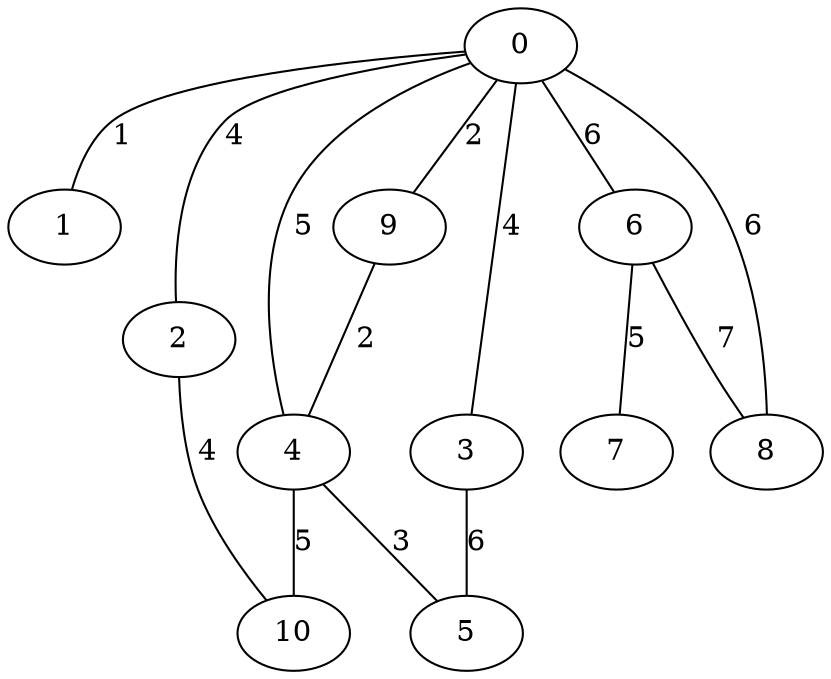 graph g {
  0 [ habit = 3, size = 129, x = 6, y = 6 ]
  1 [ base = 2, habit = 5, size = 478, x = 5, y = 8 ]
  2 [ habit = 3, size = 280, x = 6, y = 3 ]
  3 [ habit = 9, size = 121, x = 3, y = 7 ]
  4 [ habit = 7, size = 451, x = 3, y = 4 ]
  5 [ habit = 3, size = 178, x = 1, y = 5 ]
  6 [ habit = 7, size = 440, x = 8, y = 8 ]
  7 [ habit = 11, size = 539, x = 10, y = 10 ]
  8 [ habit = 4, size = 437, x = 9, y = 5 ]
  9 [ habit = 2, size = 234, x = 4, y = 5 ]
  10 [ base = 1, habit = 3, size = 400, x = 5, y = 1 ]

  0 -- 1 [ label = 1, weight = 1 ]
  0 -- 2 [ label = 4, weight = 4 ]
  0 -- 3 [ label = 4, weight = 4 ]
  0 -- 4 [ label = 5, weight = 5 ]
  0 -- 6 [ label = 6, weight = 6 ]
  0 -- 9 [ label = 2, weight = 2 ]
  2 -- 10 [ label = 4, weight = 4 ]
  3 -- 5 [ label = 6, weight = 6 ]
  4 -- 10 [ label = 5, weight = 5 ]
  4 -- 5 [ label = 3, weight = 3 ]
  6 -- 8 [ label = 7, weight = 7 ]
  6 -- 7 [ label = 5, weight = 5 ]
  8 -- 0 [ label = 6, weight = 6 ]
  9 -- 4 [ label = 2, weight = 2 ]
}
